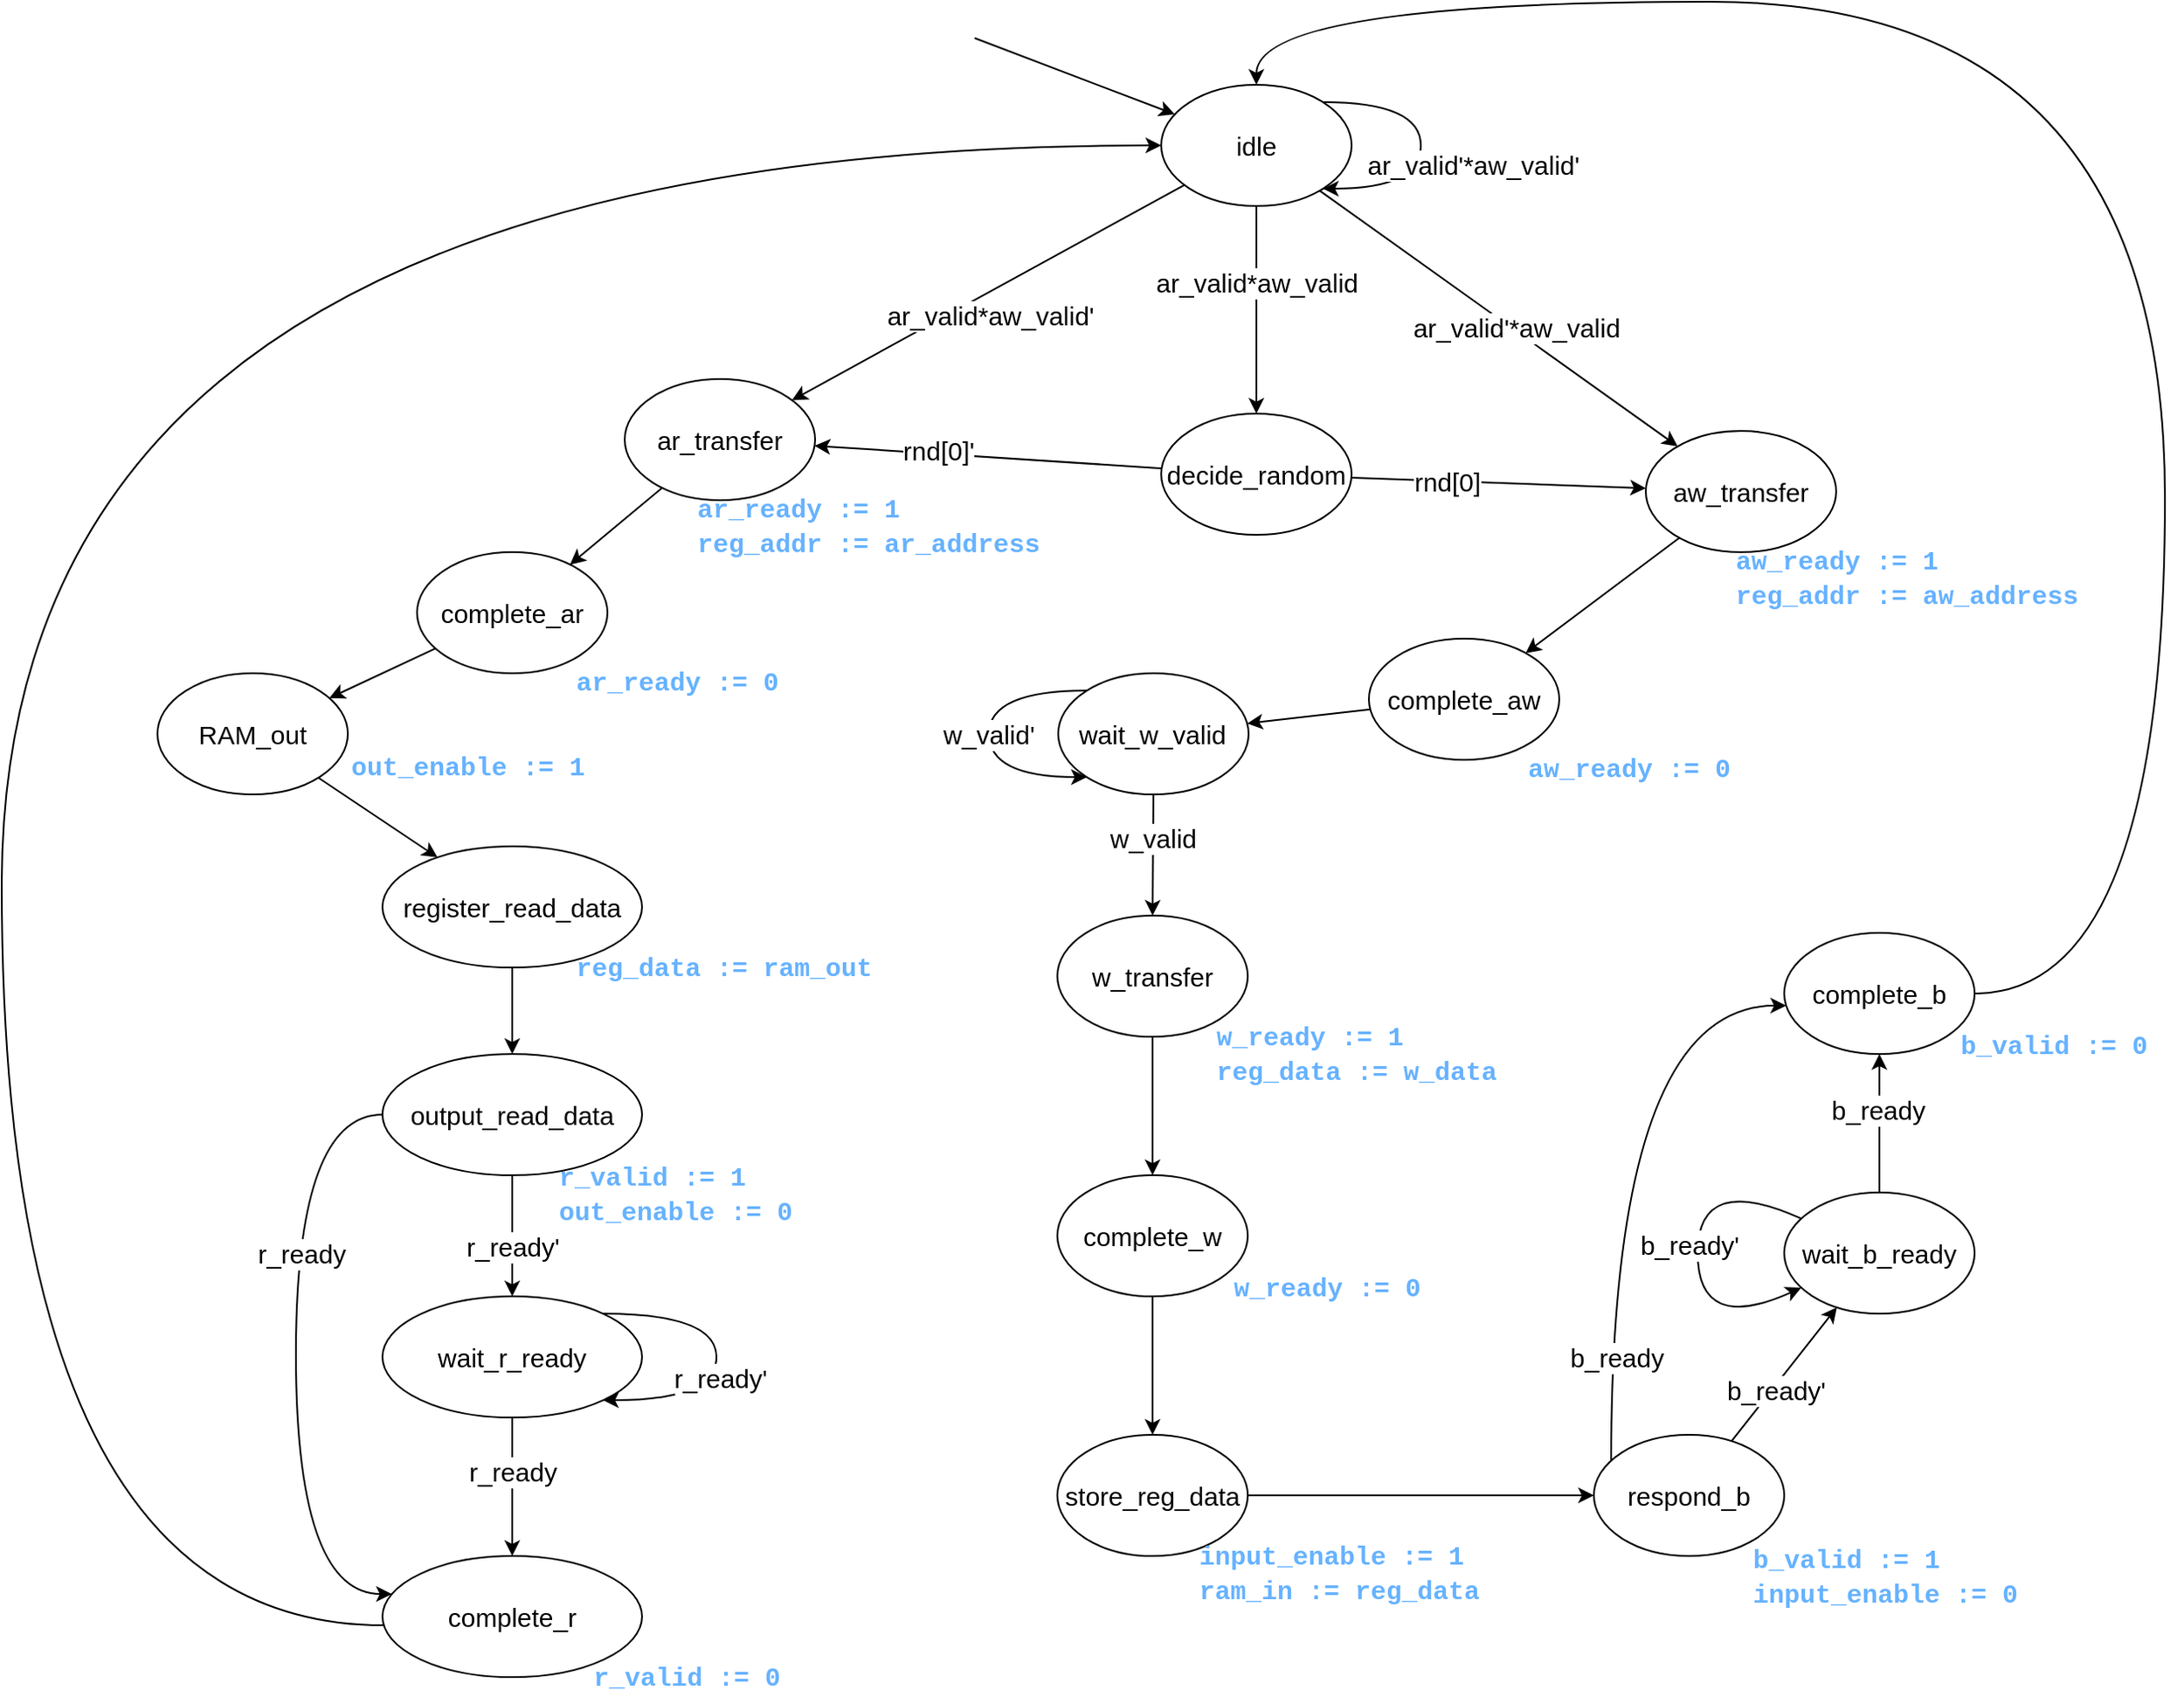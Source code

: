 <mxfile>
    <diagram id="hKGmH1hE8x6YEMQ1G8pj" name="Page-1">
        <mxGraphModel dx="1276" dy="563" grid="1" gridSize="10" guides="1" tooltips="1" connect="1" arrows="1" fold="1" page="1" pageScale="1" pageWidth="850" pageHeight="1100" math="0" shadow="0">
            <root>
                <mxCell id="0"/>
                <mxCell id="1" parent="0"/>
                <mxCell id="7" style="html=1;fontSize=15;" parent="1" source="2" target="6" edge="1">
                    <mxGeometry relative="1" as="geometry"/>
                </mxCell>
                <mxCell id="8" value="ar_valid*aw_valid'" style="edgeLabel;html=1;align=center;verticalAlign=middle;resizable=0;points=[];fontSize=15;" parent="7" vertex="1" connectable="0">
                    <mxGeometry x="-0.226" y="-1" relative="1" as="geometry">
                        <mxPoint x="-24" y="28" as="offset"/>
                    </mxGeometry>
                </mxCell>
                <mxCell id="11" style="edgeStyle=none;html=1;fontSize=15;" parent="1" source="2" target="10" edge="1">
                    <mxGeometry relative="1" as="geometry"/>
                </mxCell>
                <mxCell id="12" value="ar_valid'*aw_valid" style="edgeLabel;html=1;align=center;verticalAlign=middle;resizable=0;points=[];fontSize=15;" parent="11" vertex="1" connectable="0">
                    <mxGeometry x="0.08" y="2" relative="1" as="geometry">
                        <mxPoint as="offset"/>
                    </mxGeometry>
                </mxCell>
                <mxCell id="14" value="" style="edgeStyle=none;html=1;fontSize=15;" parent="1" source="2" target="13" edge="1">
                    <mxGeometry relative="1" as="geometry"/>
                </mxCell>
                <mxCell id="15" value="ar_valid*aw_valid" style="edgeLabel;html=1;align=center;verticalAlign=middle;resizable=0;points=[];fontSize=15;" parent="14" vertex="1" connectable="0">
                    <mxGeometry x="-0.266" relative="1" as="geometry">
                        <mxPoint as="offset"/>
                    </mxGeometry>
                </mxCell>
                <mxCell id="22" style="html=1;fontSize=15;" parent="1" target="2" edge="1">
                    <mxGeometry relative="1" as="geometry">
                        <mxPoint x="-210" y="68.04" as="targetPoint"/>
                        <mxPoint x="-237.796" y="71.003" as="sourcePoint"/>
                    </mxGeometry>
                </mxCell>
                <mxCell id="2" value="&lt;font style=&quot;font-size: 15px;&quot;&gt;idle&lt;/font&gt;" style="ellipse;whiteSpace=wrap;html=1;" parent="1" vertex="1">
                    <mxGeometry x="-130" y="98.04" width="110" height="70" as="geometry"/>
                </mxCell>
                <mxCell id="4" style="edgeStyle=orthogonalEdgeStyle;html=1;fontSize=15;curved=1;" parent="1" source="2" target="2" edge="1">
                    <mxGeometry relative="1" as="geometry">
                        <Array as="points">
                            <mxPoint x="20" y="158.04"/>
                        </Array>
                    </mxGeometry>
                </mxCell>
                <mxCell id="5" value="ar_valid'*aw_valid'" style="edgeLabel;html=1;align=center;verticalAlign=middle;resizable=0;points=[];fontSize=15;" parent="4" vertex="1" connectable="0">
                    <mxGeometry x="0.135" y="-4" relative="1" as="geometry">
                        <mxPoint x="34" as="offset"/>
                    </mxGeometry>
                </mxCell>
                <mxCell id="29" style="edgeStyle=none;html=1;fontFamily=Courier New;fontSize=15;fontColor=#66B2FF;" parent="1" source="6" target="28" edge="1">
                    <mxGeometry relative="1" as="geometry"/>
                </mxCell>
                <mxCell id="18" style="edgeStyle=none;html=1;fontSize=15;" parent="1" source="13" target="6" edge="1">
                    <mxGeometry relative="1" as="geometry">
                        <mxPoint x="-204.111" y="444.081" as="targetPoint"/>
                    </mxGeometry>
                </mxCell>
                <mxCell id="20" value="rnd[0]'" style="edgeLabel;html=1;align=center;verticalAlign=middle;resizable=0;points=[];fontSize=15;" parent="18" vertex="1" connectable="0">
                    <mxGeometry x="0.292" y="-2" relative="1" as="geometry">
                        <mxPoint as="offset"/>
                    </mxGeometry>
                </mxCell>
                <mxCell id="19" style="edgeStyle=none;html=1;fontSize=15;" parent="1" source="13" target="10" edge="1">
                    <mxGeometry relative="1" as="geometry">
                        <mxPoint x="29.677" y="423.84" as="targetPoint"/>
                    </mxGeometry>
                </mxCell>
                <mxCell id="21" value="rnd[0]" style="edgeLabel;html=1;align=center;verticalAlign=middle;resizable=0;points=[];fontSize=15;" parent="19" vertex="1" connectable="0">
                    <mxGeometry x="-0.356" relative="1" as="geometry">
                        <mxPoint as="offset"/>
                    </mxGeometry>
                </mxCell>
                <mxCell id="13" value="&lt;font style=&quot;font-size: 15px;&quot;&gt;decide_random&lt;/font&gt;" style="ellipse;whiteSpace=wrap;html=1;" parent="1" vertex="1">
                    <mxGeometry x="-130" y="288.04" width="110" height="70" as="geometry"/>
                </mxCell>
                <mxCell id="34" value="" style="edgeStyle=none;html=1;fontFamily=Courier New;fontSize=15;fontColor=#66B2FF;" parent="1" source="28" target="109" edge="1">
                    <mxGeometry relative="1" as="geometry">
                        <mxPoint x="-505" y="480" as="targetPoint"/>
                    </mxGeometry>
                </mxCell>
                <mxCell id="31" value="" style="group" parent="1" vertex="1" connectable="0">
                    <mxGeometry x="-440" y="268.04" width="260" height="120" as="geometry"/>
                </mxCell>
                <mxCell id="6" value="&lt;span style=&quot;font-size: 15px;&quot;&gt;ar_transfer&lt;br&gt;&lt;/span&gt;" style="ellipse;whiteSpace=wrap;html=1;" parent="31" vertex="1">
                    <mxGeometry width="110" height="70" as="geometry"/>
                </mxCell>
                <mxCell id="24" value="&lt;font color=&quot;#66b2ff&quot; face=&quot;Courier New&quot;&gt;&lt;b&gt;ar_ready := 1&lt;br&gt;reg_addr := ar_address&lt;br&gt;&lt;/b&gt;&lt;/font&gt;" style="text;html=1;strokeColor=none;fillColor=none;align=left;verticalAlign=middle;whiteSpace=wrap;rounded=0;fontSize=15;" parent="31" vertex="1">
                    <mxGeometry x="40" y="50" width="220" height="70" as="geometry"/>
                </mxCell>
                <mxCell id="32" value="" style="group" parent="1" vertex="1" connectable="0">
                    <mxGeometry x="150" y="298.04" width="270" height="120" as="geometry"/>
                </mxCell>
                <mxCell id="10" value="&lt;span style=&quot;font-size: 15px;&quot;&gt;aw_transfer&lt;br&gt;&lt;/span&gt;" style="ellipse;whiteSpace=wrap;html=1;" parent="32" vertex="1">
                    <mxGeometry width="110" height="70" as="geometry"/>
                </mxCell>
                <mxCell id="26" value="&lt;font color=&quot;#66b2ff&quot; face=&quot;Courier New&quot;&gt;&lt;b&gt;aw_ready := 1&lt;br&gt;reg_addr := aw_address&lt;br&gt;&lt;/b&gt;&lt;/font&gt;" style="text;html=1;strokeColor=none;fillColor=none;align=left;verticalAlign=middle;whiteSpace=wrap;rounded=0;fontSize=15;" parent="32" vertex="1">
                    <mxGeometry x="50" y="50" width="220" height="70" as="geometry"/>
                </mxCell>
                <mxCell id="37" value="" style="edgeStyle=none;html=1;fontFamily=Courier New;fontSize=15;fontColor=#66B2FF;" parent="1" source="33" target="36" edge="1">
                    <mxGeometry relative="1" as="geometry"/>
                </mxCell>
                <mxCell id="42" value="" style="edgeStyle=none;html=1;fontFamily=Courier New;fontSize=15;fontColor=#66B2FF;" parent="1" source="36" target="41" edge="1">
                    <mxGeometry relative="1" as="geometry"/>
                </mxCell>
                <mxCell id="106" value="&lt;span style=&quot;font-size: 15px;&quot;&gt;r_ready'&lt;/span&gt;" style="edgeLabel;html=1;align=center;verticalAlign=middle;resizable=0;points=[];" parent="42" vertex="1" connectable="0">
                    <mxGeometry x="-0.672" y="-1" relative="1" as="geometry">
                        <mxPoint x="1" y="29" as="offset"/>
                    </mxGeometry>
                </mxCell>
                <mxCell id="39" value="" style="group" parent="1" vertex="1" connectable="0">
                    <mxGeometry x="-560" y="368.04" width="220" height="90" as="geometry"/>
                </mxCell>
                <mxCell id="28" value="&lt;span style=&quot;font-size: 15px;&quot;&gt;complete_ar&lt;br&gt;&lt;/span&gt;" style="ellipse;whiteSpace=wrap;html=1;" parent="39" vertex="1">
                    <mxGeometry width="110" height="70" as="geometry"/>
                </mxCell>
                <mxCell id="30" value="&lt;font color=&quot;#66b2ff&quot; face=&quot;Courier New&quot;&gt;&lt;b&gt;ar_ready := 0&lt;br&gt;&lt;/b&gt;&lt;/font&gt;" style="text;html=1;strokeColor=none;fillColor=none;align=left;verticalAlign=middle;whiteSpace=wrap;rounded=0;fontSize=15;" parent="39" vertex="1">
                    <mxGeometry x="90" y="60" width="130" height="30" as="geometry"/>
                </mxCell>
                <mxCell id="53" value="" style="edgeStyle=none;html=1;fontFamily=Courier New;fontSize=15;fontColor=#66B2FF;" parent="1" source="41" target="52" edge="1">
                    <mxGeometry relative="1" as="geometry"/>
                </mxCell>
                <mxCell id="59" value="r_ready" style="edgeLabel;html=1;align=center;verticalAlign=middle;resizable=0;points=[];fontSize=15;fontFamily=Helvetica;" parent="53" vertex="1" connectable="0">
                    <mxGeometry x="0.362" y="-1" relative="1" as="geometry">
                        <mxPoint x="1" y="-24" as="offset"/>
                    </mxGeometry>
                </mxCell>
                <mxCell id="41" value="&lt;span style=&quot;font-size: 15px;&quot;&gt;wait_r_ready&lt;br&gt;&lt;/span&gt;" style="ellipse;whiteSpace=wrap;html=1;" parent="1" vertex="1">
                    <mxGeometry x="-580" y="798.04" width="150" height="70" as="geometry"/>
                </mxCell>
                <mxCell id="44" style="edgeStyle=orthogonalEdgeStyle;html=1;fontSize=15;curved=1;" parent="1" source="41" target="41" edge="1">
                    <mxGeometry relative="1" as="geometry">
                        <mxPoint x="-443.288" y="808.04" as="sourcePoint"/>
                        <mxPoint x="-443.288" y="858.04" as="targetPoint"/>
                        <Array as="points">
                            <mxPoint x="-387" y="808.04"/>
                            <mxPoint x="-387" y="858.04"/>
                        </Array>
                    </mxGeometry>
                </mxCell>
                <mxCell id="45" value="r_ready'" style="edgeLabel;html=1;align=center;verticalAlign=middle;resizable=0;points=[];fontSize=15;" parent="44" vertex="1" connectable="0">
                    <mxGeometry x="0.135" y="-4" relative="1" as="geometry">
                        <mxPoint x="6" as="offset"/>
                    </mxGeometry>
                </mxCell>
                <mxCell id="57" value="" style="group" parent="1" vertex="1" connectable="0">
                    <mxGeometry x="-580" y="948.04" width="250" height="80" as="geometry"/>
                </mxCell>
                <mxCell id="52" value="&lt;span style=&quot;font-size: 15px;&quot;&gt;complete_r&lt;br&gt;&lt;/span&gt;" style="ellipse;whiteSpace=wrap;html=1;" parent="57" vertex="1">
                    <mxGeometry width="150" height="70" as="geometry"/>
                </mxCell>
                <mxCell id="54" value="&lt;font color=&quot;#66b2ff&quot; face=&quot;Courier New&quot;&gt;&lt;b&gt;r_valid := 0&lt;br&gt;&lt;/b&gt;&lt;/font&gt;" style="text;html=1;strokeColor=none;fillColor=none;align=left;verticalAlign=middle;whiteSpace=wrap;rounded=0;fontSize=15;" parent="57" vertex="1">
                    <mxGeometry x="120" y="60" width="130" height="20" as="geometry"/>
                </mxCell>
                <mxCell id="61" style="edgeStyle=orthogonalEdgeStyle;curved=1;html=1;fontFamily=Helvetica;fontSize=15;" parent="1" source="52" target="2" edge="1">
                    <mxGeometry relative="1" as="geometry">
                        <Array as="points">
                            <mxPoint x="-800" y="988.04"/>
                            <mxPoint x="-800" y="133.04"/>
                        </Array>
                    </mxGeometry>
                </mxCell>
                <mxCell id="62" style="html=1;fontFamily=Helvetica;fontSize=15;" parent="1" source="10" target="63" edge="1">
                    <mxGeometry relative="1" as="geometry">
                        <mxPoint x="90" y="418.04" as="targetPoint"/>
                    </mxGeometry>
                </mxCell>
                <mxCell id="65" value="" style="group" parent="1" vertex="1" connectable="0">
                    <mxGeometry x="-10" y="418.04" width="220" height="90" as="geometry"/>
                </mxCell>
                <mxCell id="63" value="&lt;font style=&quot;font-size: 15px;&quot;&gt;complete_aw&lt;/font&gt;" style="ellipse;whiteSpace=wrap;html=1;" parent="65" vertex="1">
                    <mxGeometry width="110" height="70" as="geometry"/>
                </mxCell>
                <mxCell id="64" value="&lt;font color=&quot;#66b2ff&quot; face=&quot;Courier New&quot;&gt;&lt;b&gt;aw_ready := 0&lt;br&gt;&lt;/b&gt;&lt;/font&gt;" style="text;html=1;strokeColor=none;fillColor=none;align=left;verticalAlign=middle;whiteSpace=wrap;rounded=0;fontSize=15;" parent="65" vertex="1">
                    <mxGeometry x="90" y="60" width="130" height="30" as="geometry"/>
                </mxCell>
                <mxCell id="71" value="" style="html=1;fontFamily=Helvetica;fontSize=15;" parent="1" source="66" target="70" edge="1">
                    <mxGeometry relative="1" as="geometry"/>
                </mxCell>
                <mxCell id="72" value="w_valid" style="edgeLabel;html=1;align=center;verticalAlign=middle;resizable=0;points=[];fontSize=15;fontFamily=Helvetica;" parent="71" vertex="1" connectable="0">
                    <mxGeometry x="-0.283" y="-1" relative="1" as="geometry">
                        <mxPoint as="offset"/>
                    </mxGeometry>
                </mxCell>
                <mxCell id="66" value="&lt;font style=&quot;font-size: 15px;&quot;&gt;wait_w_valid&lt;/font&gt;" style="ellipse;whiteSpace=wrap;html=1;" parent="1" vertex="1">
                    <mxGeometry x="-189.51" y="438.04" width="110" height="70" as="geometry"/>
                </mxCell>
                <mxCell id="67" value="" style="edgeStyle=none;html=1;fontFamily=Helvetica;fontSize=15;" parent="1" source="63" target="66" edge="1">
                    <mxGeometry relative="1" as="geometry"/>
                </mxCell>
                <mxCell id="68" style="edgeStyle=orthogonalEdgeStyle;html=1;fontFamily=Helvetica;fontSize=15;curved=1;" parent="1" source="66" target="66" edge="1">
                    <mxGeometry relative="1" as="geometry">
                        <Array as="points">
                            <mxPoint x="-229.51" y="498.04"/>
                        </Array>
                    </mxGeometry>
                </mxCell>
                <mxCell id="69" value="w_valid'" style="edgeLabel;html=1;align=center;verticalAlign=middle;resizable=0;points=[];fontSize=15;fontFamily=Helvetica;" parent="68" vertex="1" connectable="0">
                    <mxGeometry x="-0.444" y="-9" relative="1" as="geometry">
                        <mxPoint x="-12" y="34" as="offset"/>
                    </mxGeometry>
                </mxCell>
                <mxCell id="74" value="" style="group" parent="1" vertex="1" connectable="0">
                    <mxGeometry x="-190" y="578.04" width="270" height="100" as="geometry"/>
                </mxCell>
                <mxCell id="70" value="&lt;font style=&quot;font-size: 15px;&quot;&gt;w_transfer&lt;/font&gt;" style="ellipse;whiteSpace=wrap;html=1;" parent="74" vertex="1">
                    <mxGeometry width="110" height="70" as="geometry"/>
                </mxCell>
                <mxCell id="73" value="&lt;font color=&quot;#66b2ff&quot; face=&quot;Courier New&quot;&gt;&lt;b&gt;w_ready := 1&lt;br&gt;reg_data := w_data&lt;br&gt;&lt;/b&gt;&lt;/font&gt;" style="text;html=1;strokeColor=none;fillColor=none;align=left;verticalAlign=middle;whiteSpace=wrap;rounded=0;fontSize=15;" parent="74" vertex="1">
                    <mxGeometry x="90" y="60" width="180" height="40" as="geometry"/>
                </mxCell>
                <mxCell id="76" value="" style="edgeStyle=none;html=1;fontFamily=Helvetica;fontSize=15;" parent="1" source="70" target="75" edge="1">
                    <mxGeometry relative="1" as="geometry"/>
                </mxCell>
                <mxCell id="79" value="" style="group" parent="1" vertex="1" connectable="0">
                    <mxGeometry x="-190" y="728.04" width="220" height="80" as="geometry"/>
                </mxCell>
                <mxCell id="75" value="&lt;font style=&quot;font-size: 15px;&quot;&gt;complete_w&lt;/font&gt;" style="ellipse;whiteSpace=wrap;html=1;" parent="79" vertex="1">
                    <mxGeometry width="110" height="70" as="geometry"/>
                </mxCell>
                <mxCell id="77" value="&lt;font color=&quot;#66b2ff&quot; face=&quot;Courier New&quot;&gt;&lt;b&gt;w_ready := 0&lt;br&gt;&lt;/b&gt;&lt;/font&gt;" style="text;html=1;strokeColor=none;fillColor=none;align=left;verticalAlign=middle;whiteSpace=wrap;rounded=0;fontSize=15;" parent="79" vertex="1">
                    <mxGeometry x="100" y="50" width="120" height="30" as="geometry"/>
                </mxCell>
                <mxCell id="81" value="" style="edgeStyle=none;html=1;fontFamily=Helvetica;fontSize=15;" parent="1" source="75" target="80" edge="1">
                    <mxGeometry relative="1" as="geometry"/>
                </mxCell>
                <mxCell id="86" value="" style="group" parent="1" vertex="1" connectable="0">
                    <mxGeometry x="-190" y="878.04" width="260" height="100" as="geometry"/>
                </mxCell>
                <mxCell id="80" value="&lt;font style=&quot;font-size: 15px;&quot;&gt;store_reg_data&lt;/font&gt;" style="ellipse;whiteSpace=wrap;html=1;" parent="86" vertex="1">
                    <mxGeometry width="110" height="70" as="geometry"/>
                </mxCell>
                <mxCell id="85" value="&lt;font color=&quot;#66b2ff&quot; face=&quot;Courier New&quot;&gt;&lt;b&gt;input_enable := 1&lt;br&gt;ram_in := reg_data&lt;br&gt;&lt;/b&gt;&lt;/font&gt;" style="text;html=1;strokeColor=none;fillColor=none;align=left;verticalAlign=middle;whiteSpace=wrap;rounded=0;fontSize=15;" parent="86" vertex="1">
                    <mxGeometry x="80" y="60" width="180" height="40" as="geometry"/>
                </mxCell>
                <mxCell id="91" value="" style="edgeStyle=none;html=1;fontFamily=Helvetica;fontSize=15;" parent="1" source="87" target="90" edge="1">
                    <mxGeometry relative="1" as="geometry"/>
                </mxCell>
                <mxCell id="103" value="&lt;span style=&quot; font-size: 15px;&quot;&gt;b_ready'&lt;/span&gt;" style="edgeLabel;html=1;align=center;verticalAlign=middle;resizable=0;points=[];" parent="91" vertex="1" connectable="0">
                    <mxGeometry x="-0.194" y="-1" relative="1" as="geometry">
                        <mxPoint as="offset"/>
                    </mxGeometry>
                </mxCell>
                <mxCell id="88" value="" style="edgeStyle=none;html=1;fontFamily=Helvetica;fontSize=15;" parent="1" source="80" target="87" edge="1">
                    <mxGeometry relative="1" as="geometry"/>
                </mxCell>
                <mxCell id="95" value="" style="html=1;fontFamily=Helvetica;fontSize=15;" parent="1" source="90" target="94" edge="1">
                    <mxGeometry relative="1" as="geometry"/>
                </mxCell>
                <mxCell id="96" value="b_ready" style="edgeLabel;html=1;align=center;verticalAlign=middle;resizable=0;points=[];fontSize=15;fontFamily=Helvetica;" parent="95" vertex="1" connectable="0">
                    <mxGeometry x="0.199" y="1" relative="1" as="geometry">
                        <mxPoint as="offset"/>
                    </mxGeometry>
                </mxCell>
                <mxCell id="90" value="&lt;span style=&quot;font-size: 15px;&quot;&gt;wait_b_ready&lt;/span&gt;" style="ellipse;whiteSpace=wrap;html=1;" parent="1" vertex="1">
                    <mxGeometry x="230" y="738.04" width="110" height="70" as="geometry"/>
                </mxCell>
                <mxCell id="92" style="edgeStyle=orthogonalEdgeStyle;html=1;fontFamily=Helvetica;fontSize=15;curved=1;" parent="1" source="90" target="90" edge="1">
                    <mxGeometry relative="1" as="geometry">
                        <Array as="points">
                            <mxPoint x="180" y="820"/>
                        </Array>
                    </mxGeometry>
                </mxCell>
                <mxCell id="93" value="b_ready'" style="edgeLabel;html=1;align=center;verticalAlign=middle;resizable=0;points=[];fontSize=15;fontFamily=Helvetica;" parent="92" vertex="1" connectable="0">
                    <mxGeometry x="-0.15" y="1" relative="1" as="geometry">
                        <mxPoint x="-6" y="12" as="offset"/>
                    </mxGeometry>
                </mxCell>
                <mxCell id="99" value="" style="group" parent="1" vertex="1" connectable="0">
                    <mxGeometry x="230" y="588.04" width="230" height="80" as="geometry"/>
                </mxCell>
                <mxCell id="94" value="&lt;span style=&quot;font-size: 15px;&quot;&gt;complete_b&lt;/span&gt;" style="ellipse;whiteSpace=wrap;html=1;" parent="99" vertex="1">
                    <mxGeometry width="110" height="70" as="geometry"/>
                </mxCell>
                <mxCell id="97" value="&lt;font color=&quot;#66b2ff&quot; face=&quot;Courier New&quot;&gt;&lt;b&gt;b_valid := 0&lt;br&gt;&lt;/b&gt;&lt;/font&gt;" style="text;html=1;strokeColor=none;fillColor=none;align=left;verticalAlign=middle;whiteSpace=wrap;rounded=0;fontSize=15;" parent="99" vertex="1">
                    <mxGeometry x="100" y="50" width="130" height="30" as="geometry"/>
                </mxCell>
                <mxCell id="100" style="edgeStyle=orthogonalEdgeStyle;curved=1;html=1;fontFamily=Helvetica;fontSize=15;" parent="1" source="94" target="2" edge="1">
                    <mxGeometry relative="1" as="geometry">
                        <Array as="points">
                            <mxPoint x="450" y="623"/>
                            <mxPoint x="450" y="50"/>
                            <mxPoint x="-75" y="50"/>
                        </Array>
                    </mxGeometry>
                </mxCell>
                <mxCell id="101" value="" style="group" parent="1" vertex="1" connectable="0">
                    <mxGeometry x="120" y="878.04" width="250" height="101.96" as="geometry"/>
                </mxCell>
                <mxCell id="87" value="&lt;span style=&quot;font-size: 15px;&quot;&gt;respond_b&lt;/span&gt;" style="ellipse;whiteSpace=wrap;html=1;" parent="101" vertex="1">
                    <mxGeometry width="110" height="70" as="geometry"/>
                </mxCell>
                <mxCell id="89" value="&lt;font color=&quot;#66b2ff&quot; face=&quot;Courier New&quot;&gt;&lt;b&gt;b_valid := 1&lt;br&gt;input_enable := 0&lt;br&gt;&lt;/b&gt;&lt;/font&gt;" style="text;html=1;strokeColor=none;fillColor=none;align=left;verticalAlign=middle;whiteSpace=wrap;rounded=0;fontSize=15;" parent="101" vertex="1">
                    <mxGeometry x="90" y="61.96" width="160" height="40" as="geometry"/>
                </mxCell>
                <mxCell id="102" value="" style="group" parent="1" vertex="1" connectable="0">
                    <mxGeometry x="-580" y="658.04" width="260" height="101.96" as="geometry"/>
                </mxCell>
                <mxCell id="36" value="&lt;span style=&quot;font-size: 15px;&quot;&gt;output_read_data&lt;br&gt;&lt;/span&gt;" style="ellipse;whiteSpace=wrap;html=1;" parent="102" vertex="1">
                    <mxGeometry width="150" height="70" as="geometry"/>
                </mxCell>
                <mxCell id="38" value="&lt;font color=&quot;#66b2ff&quot; face=&quot;Courier New&quot;&gt;&lt;b&gt;r_valid := 1&lt;br&gt;out_enable := 0&lt;br&gt;&lt;/b&gt;&lt;/font&gt;" style="text;html=1;strokeColor=none;fillColor=none;align=left;verticalAlign=middle;whiteSpace=wrap;rounded=0;fontSize=15;" parent="102" vertex="1">
                    <mxGeometry x="100" y="60" width="160" height="41.96" as="geometry"/>
                </mxCell>
                <mxCell id="104" style="edgeStyle=orthogonalEdgeStyle;html=1;curved=1;" parent="1" source="87" target="94" edge="1">
                    <mxGeometry relative="1" as="geometry">
                        <Array as="points">
                            <mxPoint x="130" y="630"/>
                        </Array>
                    </mxGeometry>
                </mxCell>
                <mxCell id="105" value="&lt;span style=&quot; font-size: 15px;&quot;&gt;b_ready&lt;/span&gt;" style="edgeLabel;html=1;align=center;verticalAlign=middle;resizable=0;points=[];" parent="104" vertex="1" connectable="0">
                    <mxGeometry x="-0.45" y="-3" relative="1" as="geometry">
                        <mxPoint y="40" as="offset"/>
                    </mxGeometry>
                </mxCell>
                <mxCell id="107" style="edgeStyle=orthogonalEdgeStyle;curved=1;html=1;" parent="1" source="36" target="52" edge="1">
                    <mxGeometry relative="1" as="geometry">
                        <Array as="points">
                            <mxPoint x="-630" y="693"/>
                            <mxPoint x="-630" y="970"/>
                        </Array>
                    </mxGeometry>
                </mxCell>
                <mxCell id="108" value="&lt;span style=&quot; font-size: 15px;&quot;&gt;r_ready&lt;/span&gt;" style="edgeLabel;html=1;align=center;verticalAlign=middle;resizable=0;points=[];" parent="107" vertex="1" connectable="0">
                    <mxGeometry x="-0.322" y="3" relative="1" as="geometry">
                        <mxPoint as="offset"/>
                    </mxGeometry>
                </mxCell>
                <mxCell id="111" value="" style="group" connectable="0" vertex="1" parent="1">
                    <mxGeometry x="-710" y="438.04" width="260" height="70" as="geometry"/>
                </mxCell>
                <mxCell id="109" value="&lt;span style=&quot;font-size: 15px;&quot;&gt;RAM_out&lt;br&gt;&lt;/span&gt;" style="ellipse;whiteSpace=wrap;html=1;" vertex="1" parent="111">
                    <mxGeometry width="110" height="70" as="geometry"/>
                </mxCell>
                <mxCell id="110" value="&lt;font color=&quot;#66b2ff&quot; face=&quot;Courier New&quot;&gt;&lt;b&gt;out_enable := 1&lt;br&gt;&lt;/b&gt;&lt;/font&gt;" style="text;html=1;strokeColor=none;fillColor=none;align=left;verticalAlign=middle;whiteSpace=wrap;rounded=0;fontSize=15;" vertex="1" parent="111">
                    <mxGeometry x="110" y="38.04" width="150" height="31.96" as="geometry"/>
                </mxCell>
                <mxCell id="112" style="edgeStyle=none;html=1;" edge="1" parent="1" source="109" target="33">
                    <mxGeometry relative="1" as="geometry"/>
                </mxCell>
                <mxCell id="113" value="" style="group" connectable="0" vertex="1" parent="1">
                    <mxGeometry x="-580" y="538.04" width="290" height="90" as="geometry"/>
                </mxCell>
                <mxCell id="33" value="&lt;span style=&quot;font-size: 15px;&quot;&gt;register_read_data&lt;br&gt;&lt;/span&gt;" style="ellipse;whiteSpace=wrap;html=1;" parent="113" vertex="1">
                    <mxGeometry width="150" height="70" as="geometry"/>
                </mxCell>
                <mxCell id="35" value="&lt;font color=&quot;#66b2ff&quot; face=&quot;Courier New&quot;&gt;&lt;b&gt;reg_data := ram_out&lt;br&gt;&lt;/b&gt;&lt;/font&gt;" style="text;html=1;strokeColor=none;fillColor=none;align=left;verticalAlign=middle;whiteSpace=wrap;rounded=0;fontSize=15;" parent="113" vertex="1">
                    <mxGeometry x="110" y="50" width="180" height="40" as="geometry"/>
                </mxCell>
            </root>
        </mxGraphModel>
    </diagram>
</mxfile>